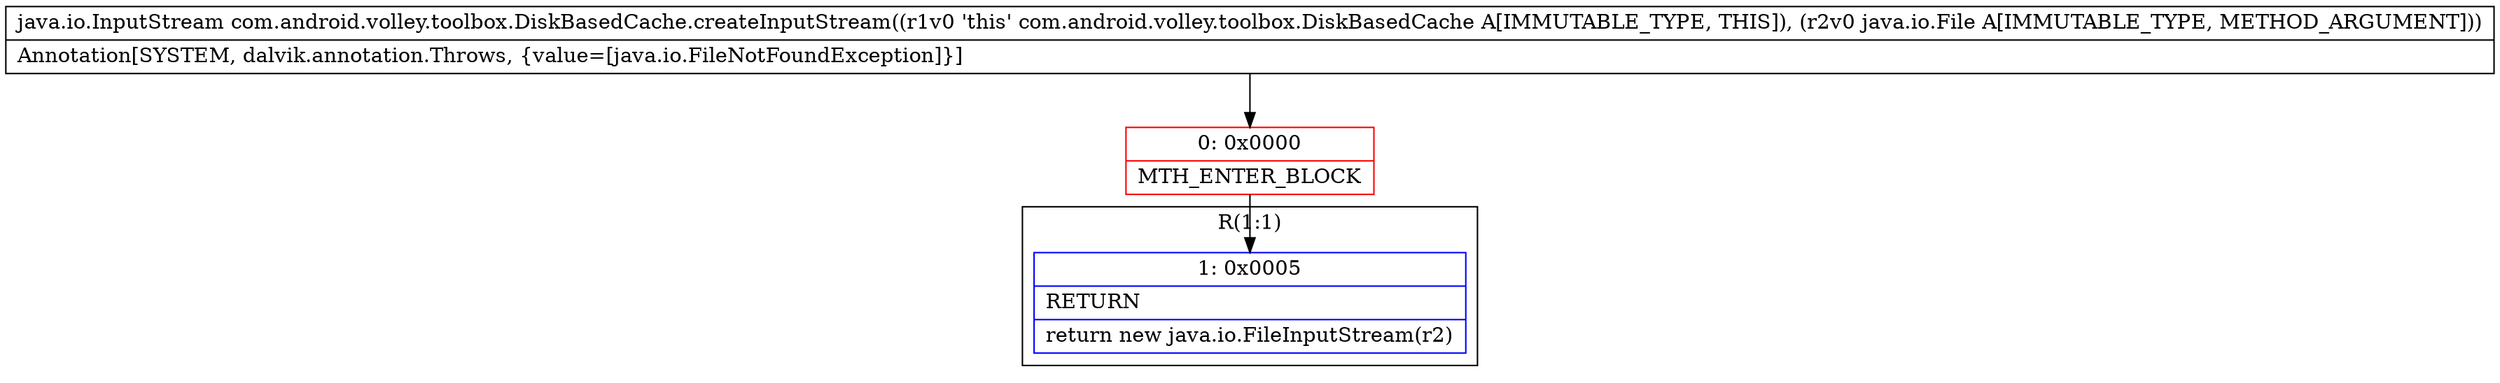 digraph "CFG forcom.android.volley.toolbox.DiskBasedCache.createInputStream(Ljava\/io\/File;)Ljava\/io\/InputStream;" {
subgraph cluster_Region_1790237491 {
label = "R(1:1)";
node [shape=record,color=blue];
Node_1 [shape=record,label="{1\:\ 0x0005|RETURN\l|return new java.io.FileInputStream(r2)\l}"];
}
Node_0 [shape=record,color=red,label="{0\:\ 0x0000|MTH_ENTER_BLOCK\l}"];
MethodNode[shape=record,label="{java.io.InputStream com.android.volley.toolbox.DiskBasedCache.createInputStream((r1v0 'this' com.android.volley.toolbox.DiskBasedCache A[IMMUTABLE_TYPE, THIS]), (r2v0 java.io.File A[IMMUTABLE_TYPE, METHOD_ARGUMENT]))  | Annotation[SYSTEM, dalvik.annotation.Throws, \{value=[java.io.FileNotFoundException]\}]\l}"];
MethodNode -> Node_0;
Node_0 -> Node_1;
}

